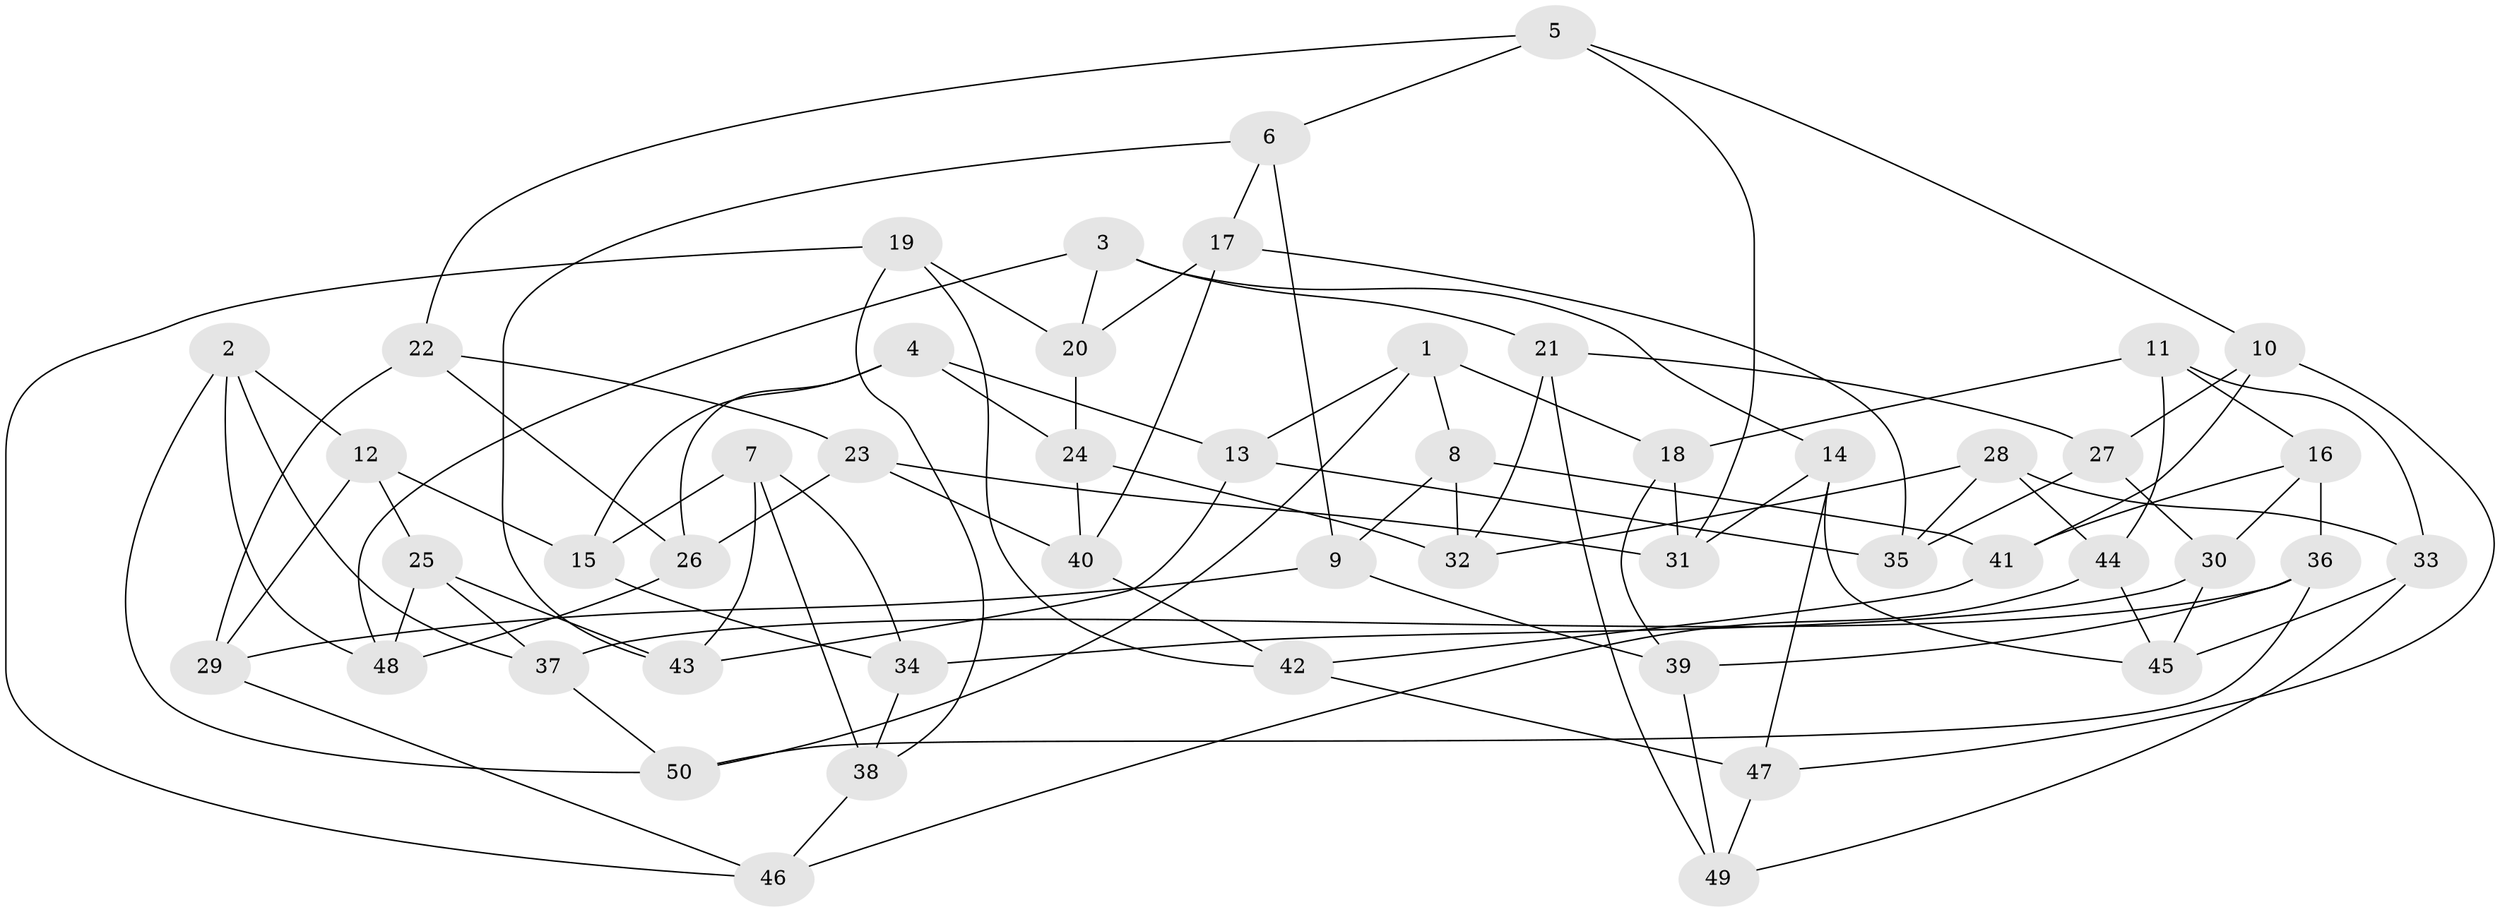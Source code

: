 // coarse degree distribution, {5: 0.2, 4: 0.4, 7: 0.15, 9: 0.1, 8: 0.05, 3: 0.05, 2: 0.05}
// Generated by graph-tools (version 1.1) at 2025/54/03/04/25 22:54:05]
// undirected, 50 vertices, 100 edges
graph export_dot {
  node [color=gray90,style=filled];
  1;
  2;
  3;
  4;
  5;
  6;
  7;
  8;
  9;
  10;
  11;
  12;
  13;
  14;
  15;
  16;
  17;
  18;
  19;
  20;
  21;
  22;
  23;
  24;
  25;
  26;
  27;
  28;
  29;
  30;
  31;
  32;
  33;
  34;
  35;
  36;
  37;
  38;
  39;
  40;
  41;
  42;
  43;
  44;
  45;
  46;
  47;
  48;
  49;
  50;
  1 -- 8;
  1 -- 18;
  1 -- 50;
  1 -- 13;
  2 -- 12;
  2 -- 48;
  2 -- 37;
  2 -- 50;
  3 -- 48;
  3 -- 14;
  3 -- 21;
  3 -- 20;
  4 -- 26;
  4 -- 13;
  4 -- 24;
  4 -- 15;
  5 -- 6;
  5 -- 10;
  5 -- 22;
  5 -- 31;
  6 -- 9;
  6 -- 43;
  6 -- 17;
  7 -- 34;
  7 -- 43;
  7 -- 15;
  7 -- 38;
  8 -- 41;
  8 -- 9;
  8 -- 32;
  9 -- 39;
  9 -- 29;
  10 -- 47;
  10 -- 41;
  10 -- 27;
  11 -- 44;
  11 -- 33;
  11 -- 16;
  11 -- 18;
  12 -- 15;
  12 -- 29;
  12 -- 25;
  13 -- 35;
  13 -- 43;
  14 -- 47;
  14 -- 45;
  14 -- 31;
  15 -- 34;
  16 -- 36;
  16 -- 41;
  16 -- 30;
  17 -- 40;
  17 -- 20;
  17 -- 35;
  18 -- 39;
  18 -- 31;
  19 -- 42;
  19 -- 20;
  19 -- 46;
  19 -- 38;
  20 -- 24;
  21 -- 27;
  21 -- 49;
  21 -- 32;
  22 -- 29;
  22 -- 23;
  22 -- 26;
  23 -- 26;
  23 -- 40;
  23 -- 31;
  24 -- 40;
  24 -- 32;
  25 -- 37;
  25 -- 48;
  25 -- 43;
  26 -- 48;
  27 -- 30;
  27 -- 35;
  28 -- 33;
  28 -- 32;
  28 -- 44;
  28 -- 35;
  29 -- 46;
  30 -- 34;
  30 -- 45;
  33 -- 45;
  33 -- 49;
  34 -- 38;
  36 -- 39;
  36 -- 50;
  36 -- 37;
  37 -- 50;
  38 -- 46;
  39 -- 49;
  40 -- 42;
  41 -- 42;
  42 -- 47;
  44 -- 46;
  44 -- 45;
  47 -- 49;
}
